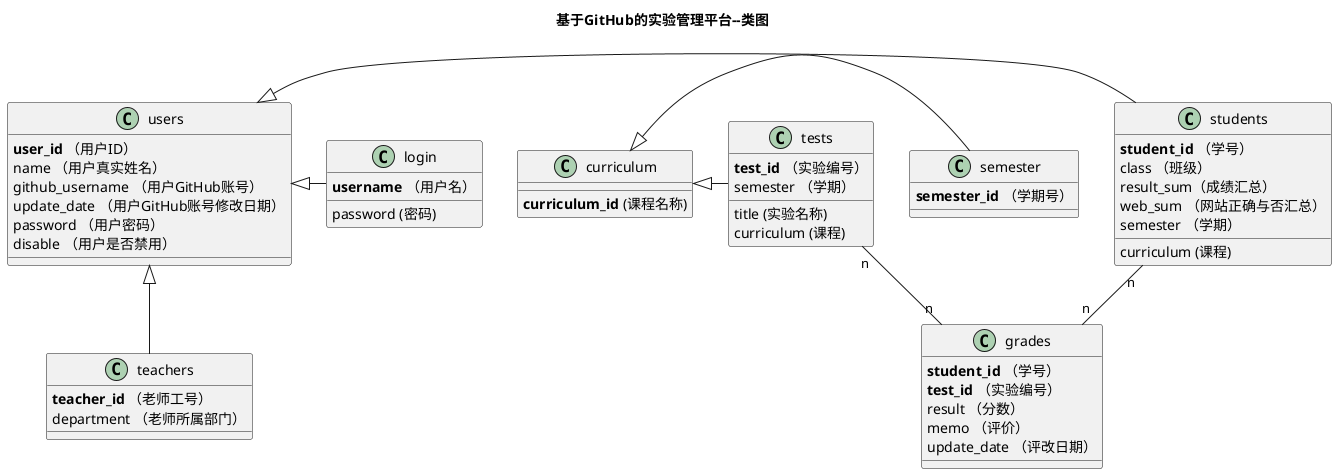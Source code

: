 @startuml
title 基于GitHub的实验管理平台--类图
class semester {
   <b>semester_id</b> （学期号）
}
class curriculum {
 <b>curriculum_id</b> (课程名称)
}
curriculum <|- semester
curriculum <|-tests
class users {
    <b>user_id</b> （用户ID）
    name （用户真实姓名）
    github_username （用户GitHub账号）
    update_date （用户GitHub账号修改日期）
    password （用户密码）
    disable （用户是否禁用）
}
class teachers{
    <b>teacher_id</b> （老师工号）
    department （老师所属部门）
}
class students{
    <b>student_id</b> （学号）
    class （班级）
    result_sum（成绩汇总）
    web_sum （网站正确与否汇总）
    curriculum (课程)
    semester （学期）
}
class login{
    <b>username</b> （用户名）
       password (密码)

}
users <|- login
users <|- students
users <|-- teachers
class grades {
    <b>student_id</b> （学号）
    <b>test_id</b> （实验编号）
    result （分数）
    memo （评价）
    update_date （评改日期）
}

class tests {
    <b>test_id</b> （实验编号）
    title (实验名称)
    curriculum (课程)
    semester （学期）
}
students "n" -- "n"  grades
tests "n" -- "n"  grades
@enduml